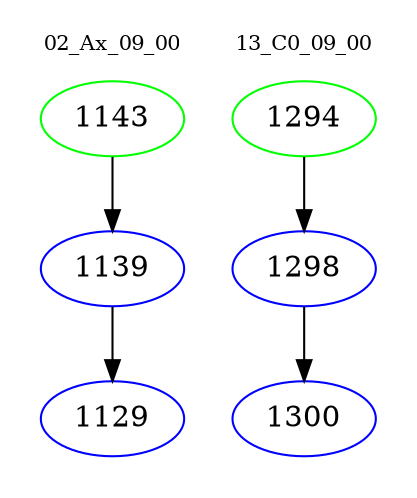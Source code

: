 digraph{
subgraph cluster_0 {
color = white
label = "02_Ax_09_00";
fontsize=10;
T0_1143 [label="1143", color="green"]
T0_1143 -> T0_1139 [color="black"]
T0_1139 [label="1139", color="blue"]
T0_1139 -> T0_1129 [color="black"]
T0_1129 [label="1129", color="blue"]
}
subgraph cluster_1 {
color = white
label = "13_C0_09_00";
fontsize=10;
T1_1294 [label="1294", color="green"]
T1_1294 -> T1_1298 [color="black"]
T1_1298 [label="1298", color="blue"]
T1_1298 -> T1_1300 [color="black"]
T1_1300 [label="1300", color="blue"]
}
}
